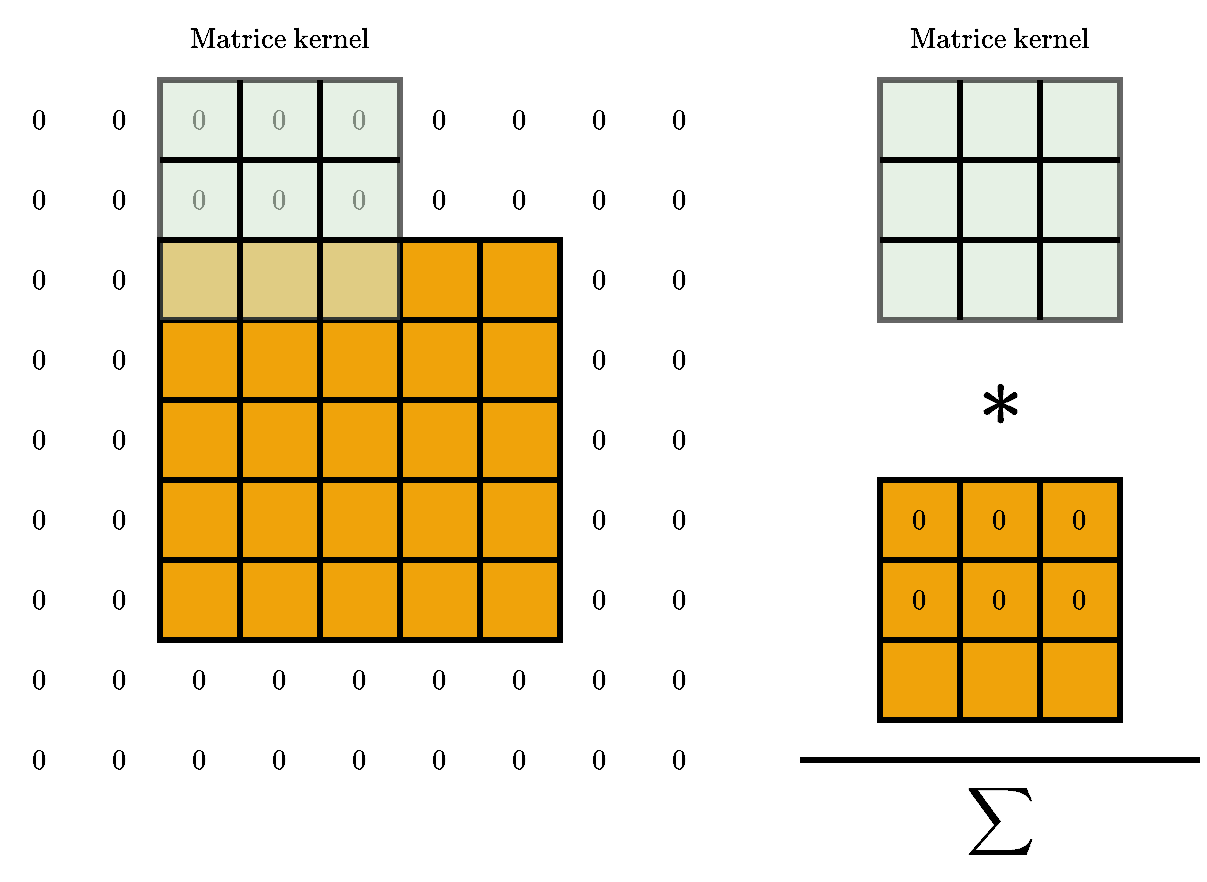 <mxfile version="20.7.4" type="device"><diagram id="_DbMt3LhLTCCpxY-wy_6" name="Pagina-1"><mxGraphModel dx="978" dy="599" grid="1" gridSize="10" guides="1" tooltips="1" connect="1" arrows="1" fold="1" page="1" pageScale="1" pageWidth="827" pageHeight="1169" math="1" shadow="0"><root><mxCell id="0"/><mxCell id="1" parent="0"/><mxCell id="ikevQ6eBhEguMrpe-0Sk-2" value="" style="rounded=0;whiteSpace=wrap;html=1;fillColor=#f0a30a;fontColor=#000000;strokeColor=#000000;strokeWidth=3;" parent="1" vertex="1"><mxGeometry x="120" y="240" width="200" height="200" as="geometry"/></mxCell><mxCell id="ikevQ6eBhEguMrpe-0Sk-3" value="" style="endArrow=none;html=1;rounded=0;strokeWidth=3;" parent="1" edge="1"><mxGeometry width="50" height="50" relative="1" as="geometry"><mxPoint x="320" y="280" as="sourcePoint"/><mxPoint x="120" y="280" as="targetPoint"/></mxGeometry></mxCell><mxCell id="ikevQ6eBhEguMrpe-0Sk-4" value="" style="endArrow=none;html=1;rounded=0;strokeWidth=3;" parent="1" edge="1"><mxGeometry width="50" height="50" relative="1" as="geometry"><mxPoint x="160" y="440" as="sourcePoint"/><mxPoint x="160" y="240" as="targetPoint"/></mxGeometry></mxCell><mxCell id="ikevQ6eBhEguMrpe-0Sk-5" value="" style="endArrow=none;html=1;rounded=0;strokeWidth=3;" parent="1" edge="1"><mxGeometry width="50" height="50" relative="1" as="geometry"><mxPoint x="200" y="440" as="sourcePoint"/><mxPoint x="200" y="240" as="targetPoint"/></mxGeometry></mxCell><mxCell id="ikevQ6eBhEguMrpe-0Sk-6" value="" style="endArrow=none;html=1;rounded=0;strokeWidth=3;" parent="1" edge="1"><mxGeometry width="50" height="50" relative="1" as="geometry"><mxPoint x="240" y="440" as="sourcePoint"/><mxPoint x="240" y="240" as="targetPoint"/></mxGeometry></mxCell><mxCell id="ikevQ6eBhEguMrpe-0Sk-7" value="" style="endArrow=none;html=1;rounded=0;strokeWidth=3;" parent="1" edge="1"><mxGeometry width="50" height="50" relative="1" as="geometry"><mxPoint x="280" y="440" as="sourcePoint"/><mxPoint x="280" y="240" as="targetPoint"/></mxGeometry></mxCell><mxCell id="ikevQ6eBhEguMrpe-0Sk-8" value="" style="endArrow=none;html=1;rounded=0;strokeWidth=3;" parent="1" edge="1"><mxGeometry width="50" height="50" relative="1" as="geometry"><mxPoint x="320" y="320" as="sourcePoint"/><mxPoint x="120" y="320" as="targetPoint"/></mxGeometry></mxCell><mxCell id="ikevQ6eBhEguMrpe-0Sk-9" value="" style="endArrow=none;html=1;rounded=0;strokeWidth=3;" parent="1" edge="1"><mxGeometry width="50" height="50" relative="1" as="geometry"><mxPoint x="320" y="360" as="sourcePoint"/><mxPoint x="120" y="360" as="targetPoint"/></mxGeometry></mxCell><mxCell id="ikevQ6eBhEguMrpe-0Sk-10" value="" style="endArrow=none;html=1;rounded=0;strokeWidth=3;" parent="1" edge="1"><mxGeometry width="50" height="50" relative="1" as="geometry"><mxPoint x="320" y="400" as="sourcePoint"/><mxPoint x="120" y="400" as="targetPoint"/></mxGeometry></mxCell><mxCell id="ikevQ6eBhEguMrpe-0Sk-18" value="$$0$$" style="text;html=1;strokeColor=none;fillColor=none;align=center;verticalAlign=middle;whiteSpace=wrap;rounded=0;strokeWidth=3;opacity=60;" parent="1" vertex="1"><mxGeometry x="200" y="200" width="40" height="40" as="geometry"/></mxCell><mxCell id="ikevQ6eBhEguMrpe-0Sk-19" value="$$0$$" style="text;html=1;strokeColor=none;fillColor=none;align=center;verticalAlign=middle;whiteSpace=wrap;rounded=0;strokeWidth=3;opacity=60;" parent="1" vertex="1"><mxGeometry x="240" y="200" width="40" height="40" as="geometry"/></mxCell><mxCell id="ikevQ6eBhEguMrpe-0Sk-20" value="$$0$$" style="text;html=1;strokeColor=none;fillColor=none;align=center;verticalAlign=middle;whiteSpace=wrap;rounded=0;strokeWidth=3;opacity=60;" parent="1" vertex="1"><mxGeometry x="280" y="200" width="40" height="40" as="geometry"/></mxCell><mxCell id="ikevQ6eBhEguMrpe-0Sk-21" value="$$0$$" style="text;html=1;strokeColor=none;fillColor=none;align=center;verticalAlign=middle;whiteSpace=wrap;rounded=0;strokeWidth=3;opacity=60;" parent="1" vertex="1"><mxGeometry x="80" y="320" width="40" height="40" as="geometry"/></mxCell><mxCell id="ikevQ6eBhEguMrpe-0Sk-22" value="$$0$$" style="text;html=1;strokeColor=none;fillColor=none;align=center;verticalAlign=middle;whiteSpace=wrap;rounded=0;strokeWidth=3;opacity=60;" parent="1" vertex="1"><mxGeometry x="80" y="360" width="40" height="40" as="geometry"/></mxCell><mxCell id="ikevQ6eBhEguMrpe-0Sk-23" value="$$0$$" style="text;html=1;strokeColor=none;fillColor=none;align=center;verticalAlign=middle;whiteSpace=wrap;rounded=0;strokeWidth=3;opacity=60;" parent="1" vertex="1"><mxGeometry x="80" y="400" width="40" height="40" as="geometry"/></mxCell><mxCell id="EdG7MVOPwhb7JiMUllkx-4" value="$$0$$" style="text;html=1;strokeColor=none;fillColor=none;align=center;verticalAlign=middle;whiteSpace=wrap;rounded=0;strokeWidth=3;opacity=60;" parent="1" vertex="1"><mxGeometry x="80" y="240" width="40" height="40" as="geometry"/></mxCell><mxCell id="EdG7MVOPwhb7JiMUllkx-5" value="$$0$$" style="text;html=1;strokeColor=none;fillColor=none;align=center;verticalAlign=middle;whiteSpace=wrap;rounded=0;strokeWidth=3;opacity=60;" parent="1" vertex="1"><mxGeometry x="80" y="280" width="40" height="40" as="geometry"/></mxCell><mxCell id="EdG7MVOPwhb7JiMUllkx-6" value="$$0$$" style="text;html=1;strokeColor=none;fillColor=none;align=center;verticalAlign=middle;whiteSpace=wrap;rounded=0;strokeWidth=3;opacity=60;" parent="1" vertex="1"><mxGeometry x="120" y="200" width="40" height="40" as="geometry"/></mxCell><mxCell id="EdG7MVOPwhb7JiMUllkx-7" value="$$0$$" style="text;html=1;strokeColor=none;fillColor=none;align=center;verticalAlign=middle;whiteSpace=wrap;rounded=0;strokeWidth=3;opacity=60;" parent="1" vertex="1"><mxGeometry x="160" y="200" width="40" height="40" as="geometry"/></mxCell><mxCell id="EdG7MVOPwhb7JiMUllkx-8" value="$$0$$" style="text;html=1;strokeColor=none;fillColor=none;align=center;verticalAlign=middle;whiteSpace=wrap;rounded=0;strokeWidth=3;opacity=60;" parent="1" vertex="1"><mxGeometry x="200" y="160" width="40" height="40" as="geometry"/></mxCell><mxCell id="EdG7MVOPwhb7JiMUllkx-9" value="$$0$$" style="text;html=1;strokeColor=none;fillColor=none;align=center;verticalAlign=middle;whiteSpace=wrap;rounded=0;strokeWidth=3;opacity=60;" parent="1" vertex="1"><mxGeometry x="240" y="160" width="40" height="40" as="geometry"/></mxCell><mxCell id="EdG7MVOPwhb7JiMUllkx-10" value="$$0$$" style="text;html=1;strokeColor=none;fillColor=none;align=center;verticalAlign=middle;whiteSpace=wrap;rounded=0;strokeWidth=3;opacity=60;" parent="1" vertex="1"><mxGeometry x="280" y="160" width="40" height="40" as="geometry"/></mxCell><mxCell id="EdG7MVOPwhb7JiMUllkx-11" value="$$0$$" style="text;html=1;strokeColor=none;fillColor=none;align=center;verticalAlign=middle;whiteSpace=wrap;rounded=0;strokeWidth=3;opacity=60;" parent="1" vertex="1"><mxGeometry x="120" y="160" width="40" height="40" as="geometry"/></mxCell><mxCell id="EdG7MVOPwhb7JiMUllkx-12" value="$$0$$" style="text;html=1;strokeColor=none;fillColor=none;align=center;verticalAlign=middle;whiteSpace=wrap;rounded=0;strokeWidth=3;opacity=60;" parent="1" vertex="1"><mxGeometry x="160" y="160" width="40" height="40" as="geometry"/></mxCell><mxCell id="EdG7MVOPwhb7JiMUllkx-13" value="$$0$$" style="text;html=1;strokeColor=none;fillColor=none;align=center;verticalAlign=middle;whiteSpace=wrap;rounded=0;strokeWidth=3;opacity=60;" parent="1" vertex="1"><mxGeometry x="40" y="320" width="40" height="40" as="geometry"/></mxCell><mxCell id="EdG7MVOPwhb7JiMUllkx-14" value="$$0$$" style="text;html=1;strokeColor=none;fillColor=none;align=center;verticalAlign=middle;whiteSpace=wrap;rounded=0;strokeWidth=3;opacity=60;" parent="1" vertex="1"><mxGeometry x="40" y="360" width="40" height="40" as="geometry"/></mxCell><mxCell id="EdG7MVOPwhb7JiMUllkx-15" value="$$0$$" style="text;html=1;strokeColor=none;fillColor=none;align=center;verticalAlign=middle;whiteSpace=wrap;rounded=0;strokeWidth=3;opacity=60;" parent="1" vertex="1"><mxGeometry x="40" y="400" width="40" height="40" as="geometry"/></mxCell><mxCell id="EdG7MVOPwhb7JiMUllkx-16" value="$$0$$" style="text;html=1;strokeColor=none;fillColor=none;align=center;verticalAlign=middle;whiteSpace=wrap;rounded=0;strokeWidth=3;opacity=60;" parent="1" vertex="1"><mxGeometry x="40" y="240" width="40" height="40" as="geometry"/></mxCell><mxCell id="EdG7MVOPwhb7JiMUllkx-17" value="$$0$$" style="text;html=1;strokeColor=none;fillColor=none;align=center;verticalAlign=middle;whiteSpace=wrap;rounded=0;strokeWidth=3;opacity=60;" parent="1" vertex="1"><mxGeometry x="40" y="280" width="40" height="40" as="geometry"/></mxCell><mxCell id="EdG7MVOPwhb7JiMUllkx-18" value="$$0$$" style="text;html=1;strokeColor=none;fillColor=none;align=center;verticalAlign=middle;whiteSpace=wrap;rounded=0;strokeWidth=3;opacity=60;" parent="1" vertex="1"><mxGeometry x="360" y="320" width="40" height="40" as="geometry"/></mxCell><mxCell id="EdG7MVOPwhb7JiMUllkx-19" value="$$0$$" style="text;html=1;strokeColor=none;fillColor=none;align=center;verticalAlign=middle;whiteSpace=wrap;rounded=0;strokeWidth=3;opacity=60;" parent="1" vertex="1"><mxGeometry x="360" y="360" width="40" height="40" as="geometry"/></mxCell><mxCell id="EdG7MVOPwhb7JiMUllkx-20" value="$$0$$" style="text;html=1;strokeColor=none;fillColor=none;align=center;verticalAlign=middle;whiteSpace=wrap;rounded=0;strokeWidth=3;opacity=60;" parent="1" vertex="1"><mxGeometry x="360" y="400" width="40" height="40" as="geometry"/></mxCell><mxCell id="EdG7MVOPwhb7JiMUllkx-21" value="$$0$$" style="text;html=1;strokeColor=none;fillColor=none;align=center;verticalAlign=middle;whiteSpace=wrap;rounded=0;strokeWidth=3;opacity=60;" parent="1" vertex="1"><mxGeometry x="360" y="240" width="40" height="40" as="geometry"/></mxCell><mxCell id="EdG7MVOPwhb7JiMUllkx-22" value="$$0$$" style="text;html=1;strokeColor=none;fillColor=none;align=center;verticalAlign=middle;whiteSpace=wrap;rounded=0;strokeWidth=3;opacity=60;" parent="1" vertex="1"><mxGeometry x="360" y="280" width="40" height="40" as="geometry"/></mxCell><mxCell id="EdG7MVOPwhb7JiMUllkx-23" value="$$0$$" style="text;html=1;strokeColor=none;fillColor=none;align=center;verticalAlign=middle;whiteSpace=wrap;rounded=0;strokeWidth=3;opacity=60;" parent="1" vertex="1"><mxGeometry x="320" y="320" width="40" height="40" as="geometry"/></mxCell><mxCell id="EdG7MVOPwhb7JiMUllkx-24" value="$$0$$" style="text;html=1;strokeColor=none;fillColor=none;align=center;verticalAlign=middle;whiteSpace=wrap;rounded=0;strokeWidth=3;opacity=60;" parent="1" vertex="1"><mxGeometry x="320" y="360" width="40" height="40" as="geometry"/></mxCell><mxCell id="EdG7MVOPwhb7JiMUllkx-25" value="$$0$$" style="text;html=1;strokeColor=none;fillColor=none;align=center;verticalAlign=middle;whiteSpace=wrap;rounded=0;strokeWidth=3;opacity=60;" parent="1" vertex="1"><mxGeometry x="320" y="400" width="40" height="40" as="geometry"/></mxCell><mxCell id="EdG7MVOPwhb7JiMUllkx-26" value="$$0$$" style="text;html=1;strokeColor=none;fillColor=none;align=center;verticalAlign=middle;whiteSpace=wrap;rounded=0;strokeWidth=3;opacity=60;" parent="1" vertex="1"><mxGeometry x="320" y="240" width="40" height="40" as="geometry"/></mxCell><mxCell id="EdG7MVOPwhb7JiMUllkx-27" value="$$0$$" style="text;html=1;strokeColor=none;fillColor=none;align=center;verticalAlign=middle;whiteSpace=wrap;rounded=0;strokeWidth=3;opacity=60;" parent="1" vertex="1"><mxGeometry x="320" y="280" width="40" height="40" as="geometry"/></mxCell><mxCell id="EdG7MVOPwhb7JiMUllkx-28" value="$$0$$" style="text;html=1;strokeColor=none;fillColor=none;align=center;verticalAlign=middle;whiteSpace=wrap;rounded=0;strokeWidth=3;opacity=60;" parent="1" vertex="1"><mxGeometry x="200" y="480" width="40" height="40" as="geometry"/></mxCell><mxCell id="EdG7MVOPwhb7JiMUllkx-29" value="$$0$$" style="text;html=1;strokeColor=none;fillColor=none;align=center;verticalAlign=middle;whiteSpace=wrap;rounded=0;strokeWidth=3;opacity=60;" parent="1" vertex="1"><mxGeometry x="240" y="480" width="40" height="40" as="geometry"/></mxCell><mxCell id="EdG7MVOPwhb7JiMUllkx-30" value="$$0$$" style="text;html=1;strokeColor=none;fillColor=none;align=center;verticalAlign=middle;whiteSpace=wrap;rounded=0;strokeWidth=3;opacity=60;" parent="1" vertex="1"><mxGeometry x="280" y="480" width="40" height="40" as="geometry"/></mxCell><mxCell id="EdG7MVOPwhb7JiMUllkx-31" value="$$0$$" style="text;html=1;strokeColor=none;fillColor=none;align=center;verticalAlign=middle;whiteSpace=wrap;rounded=0;strokeWidth=3;opacity=60;" parent="1" vertex="1"><mxGeometry x="120" y="480" width="40" height="40" as="geometry"/></mxCell><mxCell id="EdG7MVOPwhb7JiMUllkx-32" value="$$0$$" style="text;html=1;strokeColor=none;fillColor=none;align=center;verticalAlign=middle;whiteSpace=wrap;rounded=0;strokeWidth=3;opacity=60;" parent="1" vertex="1"><mxGeometry x="160" y="480" width="40" height="40" as="geometry"/></mxCell><mxCell id="EdG7MVOPwhb7JiMUllkx-33" value="$$0$$" style="text;html=1;strokeColor=none;fillColor=none;align=center;verticalAlign=middle;whiteSpace=wrap;rounded=0;strokeWidth=3;opacity=60;" parent="1" vertex="1"><mxGeometry x="200" y="440" width="40" height="40" as="geometry"/></mxCell><mxCell id="EdG7MVOPwhb7JiMUllkx-34" value="$$0$$" style="text;html=1;strokeColor=none;fillColor=none;align=center;verticalAlign=middle;whiteSpace=wrap;rounded=0;strokeWidth=3;opacity=60;" parent="1" vertex="1"><mxGeometry x="240" y="440" width="40" height="40" as="geometry"/></mxCell><mxCell id="EdG7MVOPwhb7JiMUllkx-35" value="$$0$$" style="text;html=1;strokeColor=none;fillColor=none;align=center;verticalAlign=middle;whiteSpace=wrap;rounded=0;strokeWidth=3;opacity=60;" parent="1" vertex="1"><mxGeometry x="280" y="440" width="40" height="40" as="geometry"/></mxCell><mxCell id="EdG7MVOPwhb7JiMUllkx-36" value="$$0$$" style="text;html=1;strokeColor=none;fillColor=none;align=center;verticalAlign=middle;whiteSpace=wrap;rounded=0;strokeWidth=3;opacity=60;" parent="1" vertex="1"><mxGeometry x="120" y="440" width="40" height="40" as="geometry"/></mxCell><mxCell id="EdG7MVOPwhb7JiMUllkx-37" value="$$0$$" style="text;html=1;strokeColor=none;fillColor=none;align=center;verticalAlign=middle;whiteSpace=wrap;rounded=0;strokeWidth=3;opacity=60;" parent="1" vertex="1"><mxGeometry x="160" y="440" width="40" height="40" as="geometry"/></mxCell><mxCell id="EdG7MVOPwhb7JiMUllkx-38" value="$$0$$" style="text;html=1;strokeColor=none;fillColor=none;align=center;verticalAlign=middle;whiteSpace=wrap;rounded=0;strokeWidth=3;opacity=60;" parent="1" vertex="1"><mxGeometry x="360" y="160" width="40" height="40" as="geometry"/></mxCell><mxCell id="EdG7MVOPwhb7JiMUllkx-39" value="$$0$$" style="text;html=1;strokeColor=none;fillColor=none;align=center;verticalAlign=middle;whiteSpace=wrap;rounded=0;strokeWidth=3;opacity=60;" parent="1" vertex="1"><mxGeometry x="360" y="200" width="40" height="40" as="geometry"/></mxCell><mxCell id="EdG7MVOPwhb7JiMUllkx-40" value="$$0$$" style="text;html=1;strokeColor=none;fillColor=none;align=center;verticalAlign=middle;whiteSpace=wrap;rounded=0;strokeWidth=3;opacity=60;" parent="1" vertex="1"><mxGeometry x="320" y="160" width="40" height="40" as="geometry"/></mxCell><mxCell id="EdG7MVOPwhb7JiMUllkx-41" value="$$0$$" style="text;html=1;strokeColor=none;fillColor=none;align=center;verticalAlign=middle;whiteSpace=wrap;rounded=0;strokeWidth=3;opacity=60;" parent="1" vertex="1"><mxGeometry x="320" y="200" width="40" height="40" as="geometry"/></mxCell><mxCell id="EdG7MVOPwhb7JiMUllkx-42" value="$$0$$" style="text;html=1;strokeColor=none;fillColor=none;align=center;verticalAlign=middle;whiteSpace=wrap;rounded=0;strokeWidth=3;opacity=60;" parent="1" vertex="1"><mxGeometry x="360" y="440" width="40" height="40" as="geometry"/></mxCell><mxCell id="EdG7MVOPwhb7JiMUllkx-43" value="$$0$$" style="text;html=1;strokeColor=none;fillColor=none;align=center;verticalAlign=middle;whiteSpace=wrap;rounded=0;strokeWidth=3;opacity=60;" parent="1" vertex="1"><mxGeometry x="360" y="480" width="40" height="40" as="geometry"/></mxCell><mxCell id="EdG7MVOPwhb7JiMUllkx-44" value="$$0$$" style="text;html=1;strokeColor=none;fillColor=none;align=center;verticalAlign=middle;whiteSpace=wrap;rounded=0;strokeWidth=3;opacity=60;" parent="1" vertex="1"><mxGeometry x="320" y="440" width="40" height="40" as="geometry"/></mxCell><mxCell id="EdG7MVOPwhb7JiMUllkx-45" value="$$0$$" style="text;html=1;strokeColor=none;fillColor=none;align=center;verticalAlign=middle;whiteSpace=wrap;rounded=0;strokeWidth=3;opacity=60;" parent="1" vertex="1"><mxGeometry x="320" y="480" width="40" height="40" as="geometry"/></mxCell><mxCell id="EdG7MVOPwhb7JiMUllkx-46" value="$$0$$" style="text;html=1;strokeColor=none;fillColor=none;align=center;verticalAlign=middle;whiteSpace=wrap;rounded=0;strokeWidth=3;opacity=60;" parent="1" vertex="1"><mxGeometry x="80" y="440" width="40" height="40" as="geometry"/></mxCell><mxCell id="EdG7MVOPwhb7JiMUllkx-47" value="$$0$$" style="text;html=1;strokeColor=none;fillColor=none;align=center;verticalAlign=middle;whiteSpace=wrap;rounded=0;strokeWidth=3;opacity=60;" parent="1" vertex="1"><mxGeometry x="80" y="480" width="40" height="40" as="geometry"/></mxCell><mxCell id="EdG7MVOPwhb7JiMUllkx-48" value="$$0$$" style="text;html=1;strokeColor=none;fillColor=none;align=center;verticalAlign=middle;whiteSpace=wrap;rounded=0;strokeWidth=3;opacity=60;" parent="1" vertex="1"><mxGeometry x="40" y="440" width="40" height="40" as="geometry"/></mxCell><mxCell id="EdG7MVOPwhb7JiMUllkx-49" value="$$0$$" style="text;html=1;strokeColor=none;fillColor=none;align=center;verticalAlign=middle;whiteSpace=wrap;rounded=0;strokeWidth=3;opacity=60;" parent="1" vertex="1"><mxGeometry x="40" y="480" width="40" height="40" as="geometry"/></mxCell><mxCell id="EdG7MVOPwhb7JiMUllkx-50" value="$$0$$" style="text;html=1;strokeColor=none;fillColor=none;align=center;verticalAlign=middle;whiteSpace=wrap;rounded=0;strokeWidth=3;opacity=60;" parent="1" vertex="1"><mxGeometry x="80" y="160" width="40" height="40" as="geometry"/></mxCell><mxCell id="EdG7MVOPwhb7JiMUllkx-51" value="$$0$$" style="text;html=1;strokeColor=none;fillColor=none;align=center;verticalAlign=middle;whiteSpace=wrap;rounded=0;strokeWidth=3;opacity=60;" parent="1" vertex="1"><mxGeometry x="80" y="200" width="40" height="40" as="geometry"/></mxCell><mxCell id="EdG7MVOPwhb7JiMUllkx-52" value="$$0$$" style="text;html=1;strokeColor=none;fillColor=none;align=center;verticalAlign=middle;whiteSpace=wrap;rounded=0;strokeWidth=3;opacity=60;" parent="1" vertex="1"><mxGeometry x="40" y="160" width="40" height="40" as="geometry"/></mxCell><mxCell id="EdG7MVOPwhb7JiMUllkx-53" value="$$0$$" style="text;html=1;strokeColor=none;fillColor=none;align=center;verticalAlign=middle;whiteSpace=wrap;rounded=0;strokeWidth=3;opacity=60;" parent="1" vertex="1"><mxGeometry x="40" y="200" width="40" height="40" as="geometry"/></mxCell><mxCell id="mN_cRrZf4oRGZes_Dtcc-1" value="" style="rounded=0;whiteSpace=wrap;html=1;strokeColor=#000000;strokeWidth=3;fillColor=#d5e8d4;gradientColor=none;opacity=60;" vertex="1" parent="1"><mxGeometry x="120" y="160" width="120" height="120" as="geometry"/></mxCell><mxCell id="mN_cRrZf4oRGZes_Dtcc-2" value="" style="endArrow=none;html=1;rounded=0;strokeWidth=3;" edge="1" parent="1"><mxGeometry width="50" height="50" relative="1" as="geometry"><mxPoint x="160" y="280" as="sourcePoint"/><mxPoint x="160" y="160" as="targetPoint"/></mxGeometry></mxCell><mxCell id="mN_cRrZf4oRGZes_Dtcc-3" value="" style="endArrow=none;html=1;rounded=0;strokeWidth=3;" edge="1" parent="1"><mxGeometry width="50" height="50" relative="1" as="geometry"><mxPoint x="200" y="280" as="sourcePoint"/><mxPoint x="200" y="160" as="targetPoint"/></mxGeometry></mxCell><mxCell id="mN_cRrZf4oRGZes_Dtcc-4" value="" style="endArrow=none;html=1;rounded=0;strokeWidth=3;" edge="1" parent="1"><mxGeometry width="50" height="50" relative="1" as="geometry"><mxPoint x="240" y="200" as="sourcePoint"/><mxPoint x="120" y="200" as="targetPoint"/></mxGeometry></mxCell><mxCell id="mN_cRrZf4oRGZes_Dtcc-5" value="" style="endArrow=none;html=1;rounded=0;strokeWidth=3;" edge="1" parent="1"><mxGeometry width="50" height="50" relative="1" as="geometry"><mxPoint x="240" y="240" as="sourcePoint"/><mxPoint x="120" y="240" as="targetPoint"/></mxGeometry></mxCell><mxCell id="mN_cRrZf4oRGZes_Dtcc-6" value="$$\text{Matrice kernel}$$" style="text;html=1;strokeColor=none;fillColor=none;align=center;verticalAlign=middle;whiteSpace=wrap;rounded=0;strokeWidth=3;opacity=60;" vertex="1" parent="1"><mxGeometry x="120" y="120" width="120" height="40" as="geometry"/></mxCell><mxCell id="mN_cRrZf4oRGZes_Dtcc-7" value="" style="rounded=0;whiteSpace=wrap;html=1;strokeColor=#000000;strokeWidth=3;fillColor=#d5e8d4;gradientColor=none;opacity=60;" vertex="1" parent="1"><mxGeometry x="480" y="160" width="120" height="120" as="geometry"/></mxCell><mxCell id="mN_cRrZf4oRGZes_Dtcc-8" value="" style="endArrow=none;html=1;rounded=0;strokeWidth=3;" edge="1" parent="1"><mxGeometry width="50" height="50" relative="1" as="geometry"><mxPoint x="520" y="280" as="sourcePoint"/><mxPoint x="520" y="160" as="targetPoint"/></mxGeometry></mxCell><mxCell id="mN_cRrZf4oRGZes_Dtcc-9" value="" style="endArrow=none;html=1;rounded=0;strokeWidth=3;" edge="1" parent="1"><mxGeometry width="50" height="50" relative="1" as="geometry"><mxPoint x="560" y="280" as="sourcePoint"/><mxPoint x="560" y="160" as="targetPoint"/></mxGeometry></mxCell><mxCell id="mN_cRrZf4oRGZes_Dtcc-10" value="" style="endArrow=none;html=1;rounded=0;strokeWidth=3;" edge="1" parent="1"><mxGeometry width="50" height="50" relative="1" as="geometry"><mxPoint x="600" y="200" as="sourcePoint"/><mxPoint x="480" y="200" as="targetPoint"/></mxGeometry></mxCell><mxCell id="mN_cRrZf4oRGZes_Dtcc-11" value="" style="endArrow=none;html=1;rounded=0;strokeWidth=3;" edge="1" parent="1"><mxGeometry width="50" height="50" relative="1" as="geometry"><mxPoint x="600" y="240" as="sourcePoint"/><mxPoint x="480" y="240" as="targetPoint"/></mxGeometry></mxCell><mxCell id="mN_cRrZf4oRGZes_Dtcc-12" value="$$\text{Matrice kernel}$$" style="text;html=1;strokeColor=none;fillColor=none;align=center;verticalAlign=middle;whiteSpace=wrap;rounded=0;strokeWidth=3;opacity=60;" vertex="1" parent="1"><mxGeometry x="480" y="120" width="120" height="40" as="geometry"/></mxCell><mxCell id="mN_cRrZf4oRGZes_Dtcc-14" value="" style="rounded=0;whiteSpace=wrap;html=1;fillColor=#f0a30a;fontColor=#000000;strokeColor=#000000;strokeWidth=3;" vertex="1" parent="1"><mxGeometry x="480" y="360" width="120" height="120" as="geometry"/></mxCell><mxCell id="mN_cRrZf4oRGZes_Dtcc-15" value="" style="endArrow=none;html=1;rounded=0;strokeWidth=3;" edge="1" parent="1"><mxGeometry width="50" height="50" relative="1" as="geometry"><mxPoint x="600" y="400" as="sourcePoint"/><mxPoint x="480" y="400" as="targetPoint"/></mxGeometry></mxCell><mxCell id="mN_cRrZf4oRGZes_Dtcc-16" value="" style="endArrow=none;html=1;rounded=0;strokeWidth=3;" edge="1" parent="1"><mxGeometry width="50" height="50" relative="1" as="geometry"><mxPoint x="520" y="480" as="sourcePoint"/><mxPoint x="520" y="360" as="targetPoint"/></mxGeometry></mxCell><mxCell id="mN_cRrZf4oRGZes_Dtcc-17" value="" style="endArrow=none;html=1;rounded=0;strokeWidth=3;" edge="1" parent="1"><mxGeometry width="50" height="50" relative="1" as="geometry"><mxPoint x="560" y="480" as="sourcePoint"/><mxPoint x="560" y="360" as="targetPoint"/></mxGeometry></mxCell><mxCell id="mN_cRrZf4oRGZes_Dtcc-20" value="" style="endArrow=none;html=1;rounded=0;strokeWidth=3;" edge="1" parent="1"><mxGeometry width="50" height="50" relative="1" as="geometry"><mxPoint x="600" y="440" as="sourcePoint"/><mxPoint x="480" y="440" as="targetPoint"/></mxGeometry></mxCell><mxCell id="mN_cRrZf4oRGZes_Dtcc-28" value="$$0$$" style="text;html=1;strokeColor=none;fillColor=none;align=center;verticalAlign=middle;whiteSpace=wrap;rounded=0;strokeWidth=3;opacity=60;" vertex="1" parent="1"><mxGeometry x="560" y="400" width="40" height="40" as="geometry"/></mxCell><mxCell id="mN_cRrZf4oRGZes_Dtcc-31" value="$$0$$" style="text;html=1;strokeColor=none;fillColor=none;align=center;verticalAlign=middle;whiteSpace=wrap;rounded=0;strokeWidth=3;opacity=60;" vertex="1" parent="1"><mxGeometry x="480" y="400" width="40" height="40" as="geometry"/></mxCell><mxCell id="mN_cRrZf4oRGZes_Dtcc-32" value="$$0$$" style="text;html=1;strokeColor=none;fillColor=none;align=center;verticalAlign=middle;whiteSpace=wrap;rounded=0;strokeWidth=3;opacity=60;" vertex="1" parent="1"><mxGeometry x="520" y="400" width="40" height="40" as="geometry"/></mxCell><mxCell id="mN_cRrZf4oRGZes_Dtcc-33" value="$$0$$" style="text;html=1;strokeColor=none;fillColor=none;align=center;verticalAlign=middle;whiteSpace=wrap;rounded=0;strokeWidth=3;opacity=60;" vertex="1" parent="1"><mxGeometry x="560" y="360" width="40" height="40" as="geometry"/></mxCell><mxCell id="mN_cRrZf4oRGZes_Dtcc-36" value="$$0$$" style="text;html=1;strokeColor=none;fillColor=none;align=center;verticalAlign=middle;whiteSpace=wrap;rounded=0;strokeWidth=3;opacity=60;" vertex="1" parent="1"><mxGeometry x="480" y="360" width="40" height="40" as="geometry"/></mxCell><mxCell id="mN_cRrZf4oRGZes_Dtcc-37" value="$$0$$" style="text;html=1;strokeColor=none;fillColor=none;align=center;verticalAlign=middle;whiteSpace=wrap;rounded=0;strokeWidth=3;opacity=60;" vertex="1" parent="1"><mxGeometry x="520" y="360" width="40" height="40" as="geometry"/></mxCell><mxCell id="mN_cRrZf4oRGZes_Dtcc-40" value="" style="endArrow=none;html=1;rounded=0;strokeWidth=3;" edge="1" parent="1"><mxGeometry width="50" height="50" relative="1" as="geometry"><mxPoint x="600" y="360" as="sourcePoint"/><mxPoint x="480" y="360" as="targetPoint"/></mxGeometry></mxCell><mxCell id="mN_cRrZf4oRGZes_Dtcc-41" value="&lt;font style=&quot;font-size: 38px;&quot;&gt;$$*$$&lt;/font&gt;" style="text;html=1;strokeColor=none;fillColor=none;align=center;verticalAlign=middle;whiteSpace=wrap;rounded=0;" vertex="1" parent="1"><mxGeometry x="480" y="280" width="120" height="80" as="geometry"/></mxCell><mxCell id="mN_cRrZf4oRGZes_Dtcc-42" value="" style="endArrow=none;html=1;rounded=0;fontSize=38;strokeWidth=3;" edge="1" parent="1"><mxGeometry width="50" height="50" relative="1" as="geometry"><mxPoint x="440" y="500" as="sourcePoint"/><mxPoint x="640" y="500" as="targetPoint"/></mxGeometry></mxCell><mxCell id="mN_cRrZf4oRGZes_Dtcc-43" value="&lt;font style=&quot;font-size: 20px;&quot;&gt;$$\sum$$&lt;/font&gt;" style="text;html=1;strokeColor=none;fillColor=none;align=center;verticalAlign=middle;whiteSpace=wrap;rounded=0;" vertex="1" parent="1"><mxGeometry x="480" y="500" width="120" height="60" as="geometry"/></mxCell></root></mxGraphModel></diagram></mxfile>